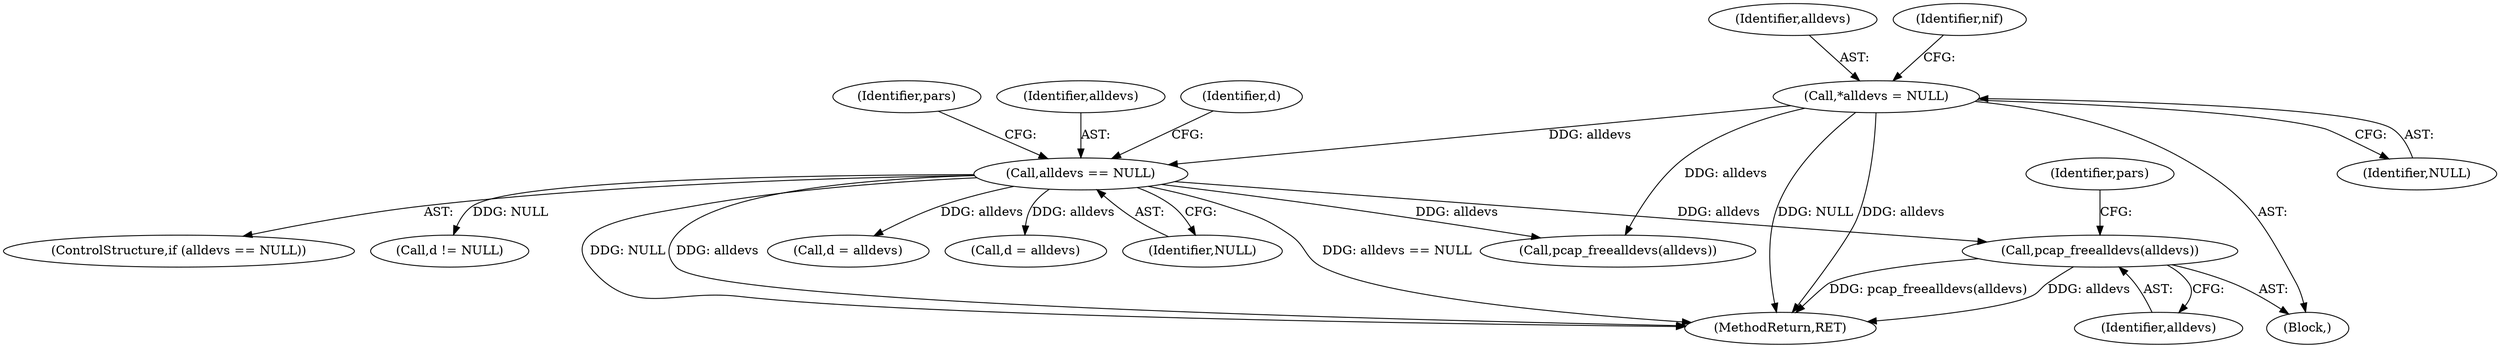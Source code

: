 digraph "0_libpcap_617b12c0339db4891d117b661982126c495439ea@API" {
"1000601" [label="(Call,pcap_freealldevs(alldevs))"];
"1000158" [label="(Call,alldevs == NULL)"];
"1000125" [label="(Call,*alldevs = NULL)"];
"1000652" [label="(MethodReturn,RET)"];
"1000157" [label="(ControlStructure,if (alldevs == NULL))"];
"1000166" [label="(Identifier,pars)"];
"1000188" [label="(Call,d != NULL)"];
"1000628" [label="(Call,pcap_freealldevs(alldevs))"];
"1000126" [label="(Identifier,alldevs)"];
"1000159" [label="(Identifier,alldevs)"];
"1000125" [label="(Call,*alldevs = NULL)"];
"1000127" [label="(Identifier,NULL)"];
"1000133" [label="(Identifier,nif)"];
"1000601" [label="(Call,pcap_freealldevs(alldevs))"];
"1000607" [label="(Identifier,pars)"];
"1000158" [label="(Call,alldevs == NULL)"];
"1000185" [label="(Call,d = alldevs)"];
"1000281" [label="(Call,d = alldevs)"];
"1000186" [label="(Identifier,d)"];
"1000602" [label="(Identifier,alldevs)"];
"1000160" [label="(Identifier,NULL)"];
"1000116" [label="(Block,)"];
"1000601" -> "1000116"  [label="AST: "];
"1000601" -> "1000602"  [label="CFG: "];
"1000602" -> "1000601"  [label="AST: "];
"1000607" -> "1000601"  [label="CFG: "];
"1000601" -> "1000652"  [label="DDG: alldevs"];
"1000601" -> "1000652"  [label="DDG: pcap_freealldevs(alldevs)"];
"1000158" -> "1000601"  [label="DDG: alldevs"];
"1000158" -> "1000157"  [label="AST: "];
"1000158" -> "1000160"  [label="CFG: "];
"1000159" -> "1000158"  [label="AST: "];
"1000160" -> "1000158"  [label="AST: "];
"1000166" -> "1000158"  [label="CFG: "];
"1000186" -> "1000158"  [label="CFG: "];
"1000158" -> "1000652"  [label="DDG: alldevs"];
"1000158" -> "1000652"  [label="DDG: NULL"];
"1000158" -> "1000652"  [label="DDG: alldevs == NULL"];
"1000125" -> "1000158"  [label="DDG: alldevs"];
"1000158" -> "1000185"  [label="DDG: alldevs"];
"1000158" -> "1000188"  [label="DDG: NULL"];
"1000158" -> "1000281"  [label="DDG: alldevs"];
"1000158" -> "1000628"  [label="DDG: alldevs"];
"1000125" -> "1000116"  [label="AST: "];
"1000125" -> "1000127"  [label="CFG: "];
"1000126" -> "1000125"  [label="AST: "];
"1000127" -> "1000125"  [label="AST: "];
"1000133" -> "1000125"  [label="CFG: "];
"1000125" -> "1000652"  [label="DDG: alldevs"];
"1000125" -> "1000652"  [label="DDG: NULL"];
"1000125" -> "1000628"  [label="DDG: alldevs"];
}
